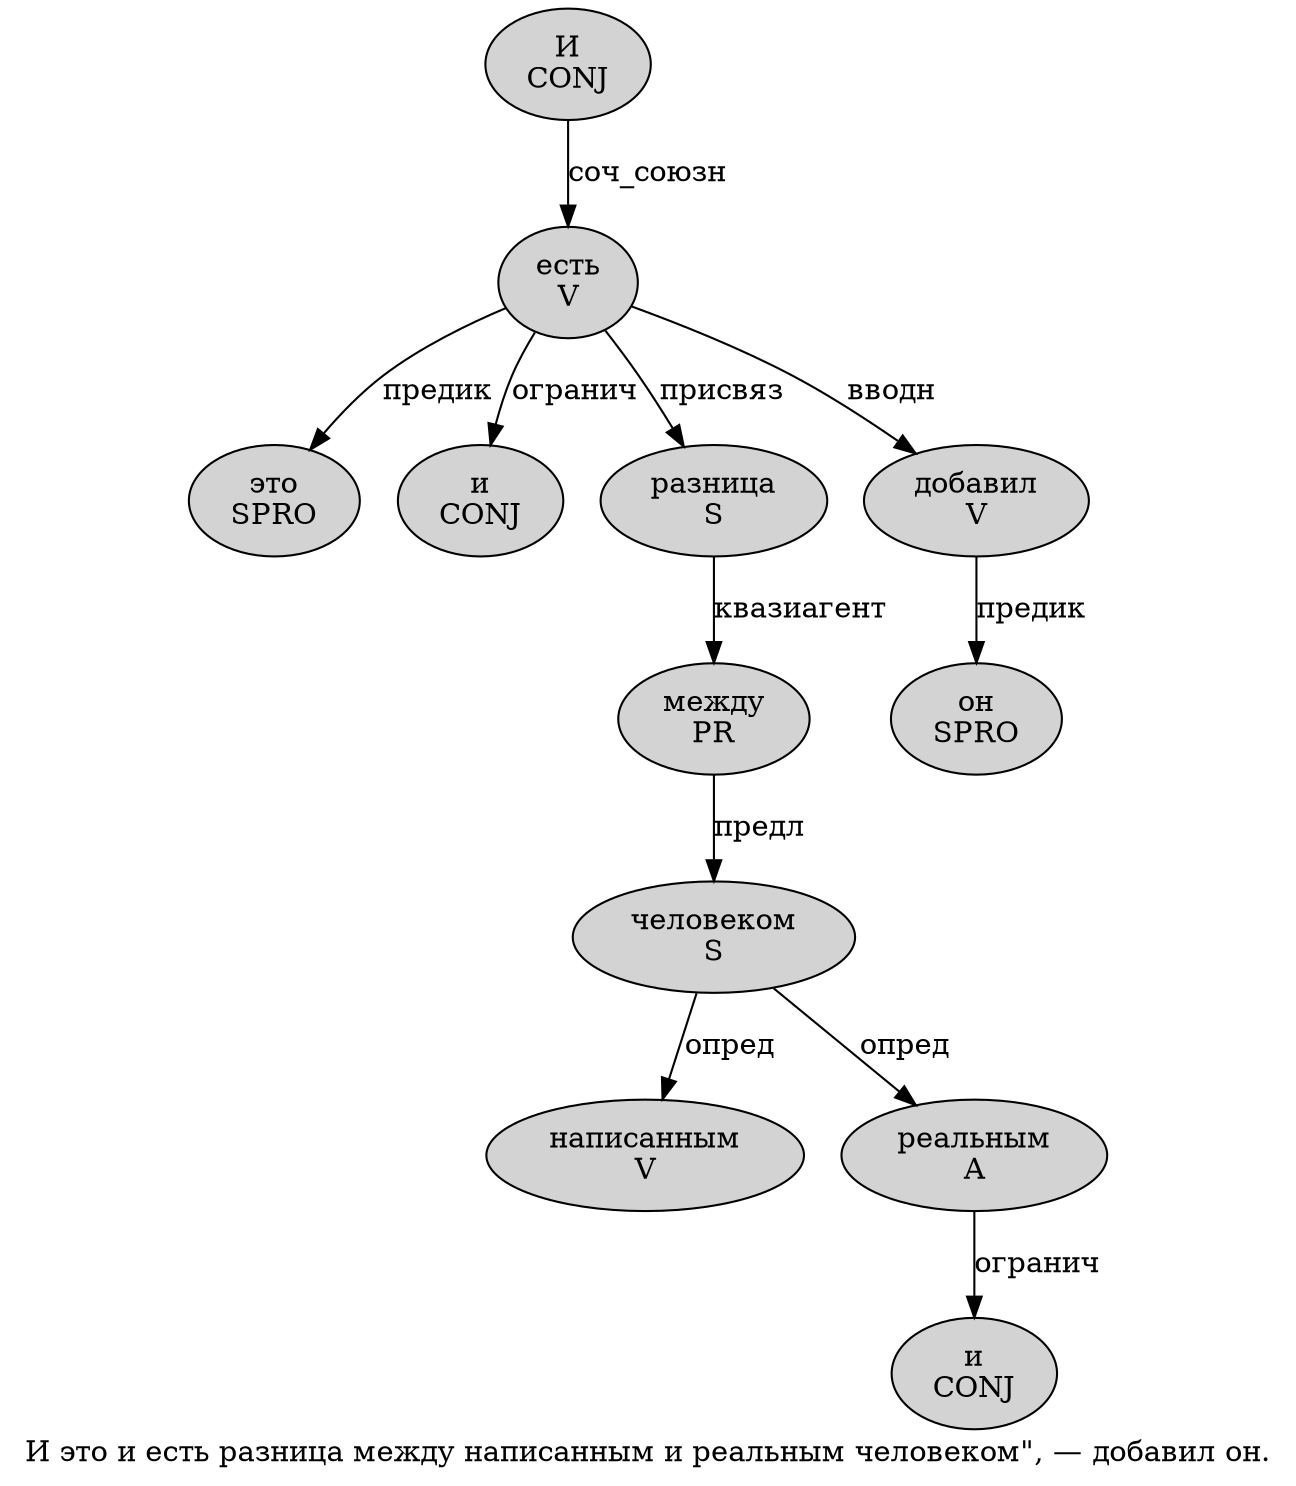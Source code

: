 digraph SENTENCE_1122 {
	graph [label="И это и есть разница между написанным и реальным человеком\", — добавил он."]
	node [style=filled]
		0 [label="И
CONJ" color="" fillcolor=lightgray penwidth=1 shape=ellipse]
		1 [label="это
SPRO" color="" fillcolor=lightgray penwidth=1 shape=ellipse]
		2 [label="и
CONJ" color="" fillcolor=lightgray penwidth=1 shape=ellipse]
		3 [label="есть
V" color="" fillcolor=lightgray penwidth=1 shape=ellipse]
		4 [label="разница
S" color="" fillcolor=lightgray penwidth=1 shape=ellipse]
		5 [label="между
PR" color="" fillcolor=lightgray penwidth=1 shape=ellipse]
		6 [label="написанным
V" color="" fillcolor=lightgray penwidth=1 shape=ellipse]
		7 [label="и
CONJ" color="" fillcolor=lightgray penwidth=1 shape=ellipse]
		8 [label="реальным
A" color="" fillcolor=lightgray penwidth=1 shape=ellipse]
		9 [label="человеком
S" color="" fillcolor=lightgray penwidth=1 shape=ellipse]
		13 [label="добавил
V" color="" fillcolor=lightgray penwidth=1 shape=ellipse]
		14 [label="он
SPRO" color="" fillcolor=lightgray penwidth=1 shape=ellipse]
			5 -> 9 [label="предл"]
			3 -> 1 [label="предик"]
			3 -> 2 [label="огранич"]
			3 -> 4 [label="присвяз"]
			3 -> 13 [label="вводн"]
			4 -> 5 [label="квазиагент"]
			9 -> 6 [label="опред"]
			9 -> 8 [label="опред"]
			8 -> 7 [label="огранич"]
			13 -> 14 [label="предик"]
			0 -> 3 [label="соч_союзн"]
}